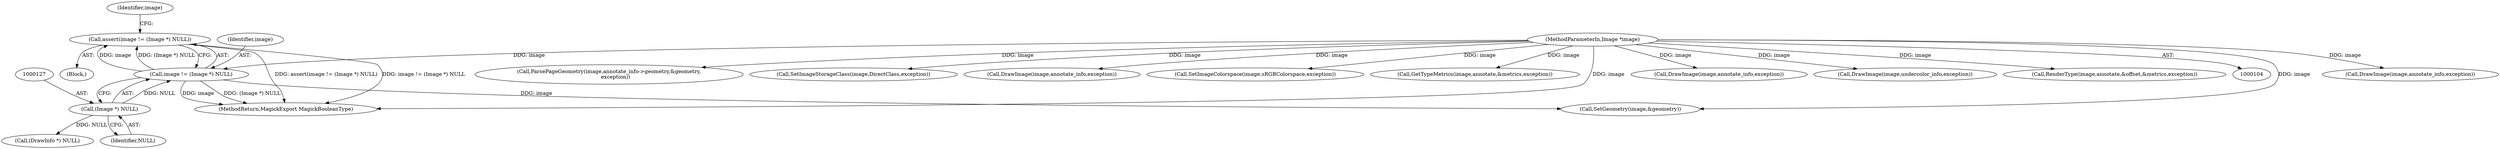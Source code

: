 digraph "0_ImageMagick6_7c2c5ba5b8e3a0b2b82f56c71dfab74ed4006df7@API" {
"1000123" [label="(Call,assert(image != (Image *) NULL))"];
"1000124" [label="(Call,image != (Image *) NULL)"];
"1000105" [label="(MethodParameterIn,Image *image)"];
"1000126" [label="(Call,(Image *) NULL)"];
"1000108" [label="(Block,)"];
"1000105" [label="(MethodParameterIn,Image *image)"];
"1002037" [label="(Call,DrawImage(image,annotate_info,exception))"];
"1000126" [label="(Call,(Image *) NULL)"];
"1000124" [label="(Call,image != (Image *) NULL)"];
"1000343" [label="(Call,ParsePageGeometry(image,annotate_info->geometry,&geometry,\n        exception))"];
"1000361" [label="(Call,SetImageStorageClass(image,DirectClass,exception))"];
"1001941" [label="(Call,DrawImage(image,annotate_info,exception))"];
"1000396" [label="(Call,SetImageColorspace(image,sRGBColorspace,exception))"];
"1000125" [label="(Identifier,image)"];
"1000487" [label="(Call,GetTypeMetrics(image,annotate,&metrics,exception))"];
"1000325" [label="(Call,SetGeometry(image,&geometry))"];
"1001978" [label="(Call,DrawImage(image,annotate_info,exception))"];
"1000123" [label="(Call,assert(image != (Image *) NULL))"];
"1001863" [label="(Call,DrawImage(image,undercolor_info,exception))"];
"1000153" [label="(Call,(DrawInfo *) NULL)"];
"1002061" [label="(MethodReturn,MagickExport MagickBooleanType)"];
"1001984" [label="(Call,RenderType(image,annotate,&offset,&metrics,exception))"];
"1000132" [label="(Identifier,image)"];
"1000128" [label="(Identifier,NULL)"];
"1000123" -> "1000108"  [label="AST: "];
"1000123" -> "1000124"  [label="CFG: "];
"1000124" -> "1000123"  [label="AST: "];
"1000132" -> "1000123"  [label="CFG: "];
"1000123" -> "1002061"  [label="DDG: assert(image != (Image *) NULL)"];
"1000123" -> "1002061"  [label="DDG: image != (Image *) NULL"];
"1000124" -> "1000123"  [label="DDG: image"];
"1000124" -> "1000123"  [label="DDG: (Image *) NULL"];
"1000124" -> "1000126"  [label="CFG: "];
"1000125" -> "1000124"  [label="AST: "];
"1000126" -> "1000124"  [label="AST: "];
"1000124" -> "1002061"  [label="DDG: (Image *) NULL"];
"1000124" -> "1002061"  [label="DDG: image"];
"1000105" -> "1000124"  [label="DDG: image"];
"1000126" -> "1000124"  [label="DDG: NULL"];
"1000124" -> "1000325"  [label="DDG: image"];
"1000105" -> "1000104"  [label="AST: "];
"1000105" -> "1002061"  [label="DDG: image"];
"1000105" -> "1000325"  [label="DDG: image"];
"1000105" -> "1000343"  [label="DDG: image"];
"1000105" -> "1000361"  [label="DDG: image"];
"1000105" -> "1000396"  [label="DDG: image"];
"1000105" -> "1000487"  [label="DDG: image"];
"1000105" -> "1001863"  [label="DDG: image"];
"1000105" -> "1001941"  [label="DDG: image"];
"1000105" -> "1001978"  [label="DDG: image"];
"1000105" -> "1001984"  [label="DDG: image"];
"1000105" -> "1002037"  [label="DDG: image"];
"1000126" -> "1000128"  [label="CFG: "];
"1000127" -> "1000126"  [label="AST: "];
"1000128" -> "1000126"  [label="AST: "];
"1000126" -> "1000153"  [label="DDG: NULL"];
}
